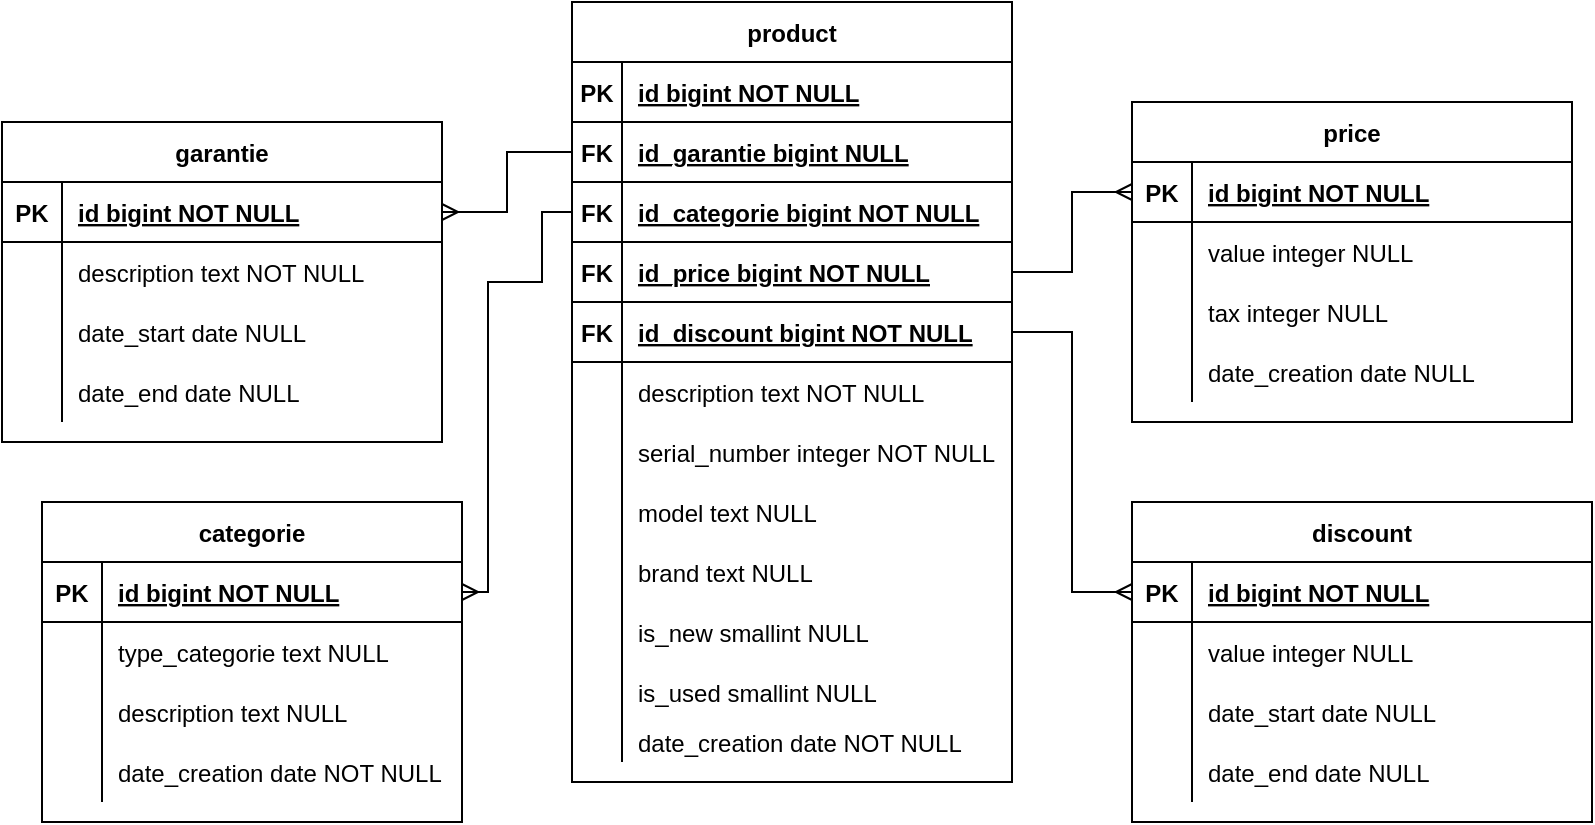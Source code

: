 <mxfile version="14.8.3" type="github">
  <diagram id="R2lEEEUBdFMjLlhIrx00" name="Page-1">
    <mxGraphModel dx="1182" dy="1832" grid="1" gridSize="10" guides="1" tooltips="1" connect="1" arrows="1" fold="1" page="1" pageScale="1" pageWidth="850" pageHeight="1100" math="0" shadow="0" extFonts="Permanent Marker^https://fonts.googleapis.com/css?family=Permanent+Marker">
      <root>
        <mxCell id="0" />
        <mxCell id="1" parent="0" />
        <mxCell id="xagKB5DLQkzwOVzmP2za-1" value="product" style="shape=table;startSize=30;container=1;collapsible=1;childLayout=tableLayout;fixedRows=1;rowLines=0;fontStyle=1;align=center;resizeLast=1;" vertex="1" parent="1">
          <mxGeometry x="315" y="-660" width="220" height="390" as="geometry" />
        </mxCell>
        <mxCell id="xagKB5DLQkzwOVzmP2za-2" value="" style="shape=partialRectangle;collapsible=0;dropTarget=0;pointerEvents=0;fillColor=none;top=0;left=0;bottom=1;right=0;points=[[0,0.5],[1,0.5]];portConstraint=eastwest;" vertex="1" parent="xagKB5DLQkzwOVzmP2za-1">
          <mxGeometry y="30" width="220" height="30" as="geometry" />
        </mxCell>
        <mxCell id="xagKB5DLQkzwOVzmP2za-3" value="PK" style="shape=partialRectangle;connectable=0;fillColor=none;top=0;left=0;bottom=0;right=0;fontStyle=1;overflow=hidden;" vertex="1" parent="xagKB5DLQkzwOVzmP2za-2">
          <mxGeometry width="25" height="30" as="geometry" />
        </mxCell>
        <mxCell id="xagKB5DLQkzwOVzmP2za-4" value="id bigint NOT NULL" style="shape=partialRectangle;connectable=0;fillColor=none;top=0;left=0;bottom=0;right=0;align=left;spacingLeft=6;fontStyle=5;overflow=hidden;" vertex="1" parent="xagKB5DLQkzwOVzmP2za-2">
          <mxGeometry x="25" width="195" height="30" as="geometry" />
        </mxCell>
        <mxCell id="xagKB5DLQkzwOVzmP2za-26" value="" style="shape=partialRectangle;collapsible=0;dropTarget=0;pointerEvents=0;fillColor=none;top=0;left=0;bottom=1;right=0;points=[[0,0.5],[1,0.5]];portConstraint=eastwest;" vertex="1" parent="xagKB5DLQkzwOVzmP2za-1">
          <mxGeometry y="60" width="220" height="30" as="geometry" />
        </mxCell>
        <mxCell id="xagKB5DLQkzwOVzmP2za-27" value="FK" style="shape=partialRectangle;connectable=0;fillColor=none;top=0;left=0;bottom=0;right=0;fontStyle=1;overflow=hidden;" vertex="1" parent="xagKB5DLQkzwOVzmP2za-26">
          <mxGeometry width="25" height="30" as="geometry" />
        </mxCell>
        <mxCell id="xagKB5DLQkzwOVzmP2za-28" value="id_garantie bigint NULL" style="shape=partialRectangle;connectable=0;fillColor=none;top=0;left=0;bottom=0;right=0;align=left;spacingLeft=6;fontStyle=5;overflow=hidden;" vertex="1" parent="xagKB5DLQkzwOVzmP2za-26">
          <mxGeometry x="25" width="195" height="30" as="geometry" />
        </mxCell>
        <mxCell id="xagKB5DLQkzwOVzmP2za-160" value="" style="shape=partialRectangle;collapsible=0;dropTarget=0;pointerEvents=0;fillColor=none;top=0;left=0;bottom=1;right=0;points=[[0,0.5],[1,0.5]];portConstraint=eastwest;" vertex="1" parent="xagKB5DLQkzwOVzmP2za-1">
          <mxGeometry y="90" width="220" height="30" as="geometry" />
        </mxCell>
        <mxCell id="xagKB5DLQkzwOVzmP2za-161" value="FK" style="shape=partialRectangle;connectable=0;fillColor=none;top=0;left=0;bottom=0;right=0;fontStyle=1;overflow=hidden;" vertex="1" parent="xagKB5DLQkzwOVzmP2za-160">
          <mxGeometry width="25" height="30" as="geometry" />
        </mxCell>
        <mxCell id="xagKB5DLQkzwOVzmP2za-162" value="id_categorie bigint NOT NULL" style="shape=partialRectangle;connectable=0;fillColor=none;top=0;left=0;bottom=0;right=0;align=left;spacingLeft=6;fontStyle=5;overflow=hidden;" vertex="1" parent="xagKB5DLQkzwOVzmP2za-160">
          <mxGeometry x="25" width="195" height="30" as="geometry" />
        </mxCell>
        <mxCell id="xagKB5DLQkzwOVzmP2za-164" value="" style="shape=partialRectangle;collapsible=0;dropTarget=0;pointerEvents=0;fillColor=none;top=0;left=0;bottom=1;right=0;points=[[0,0.5],[1,0.5]];portConstraint=eastwest;" vertex="1" parent="xagKB5DLQkzwOVzmP2za-1">
          <mxGeometry y="120" width="220" height="30" as="geometry" />
        </mxCell>
        <mxCell id="xagKB5DLQkzwOVzmP2za-165" value="FK" style="shape=partialRectangle;connectable=0;fillColor=none;top=0;left=0;bottom=0;right=0;fontStyle=1;overflow=hidden;" vertex="1" parent="xagKB5DLQkzwOVzmP2za-164">
          <mxGeometry width="25" height="30" as="geometry" />
        </mxCell>
        <mxCell id="xagKB5DLQkzwOVzmP2za-166" value="id_price bigint NOT NULL" style="shape=partialRectangle;connectable=0;fillColor=none;top=0;left=0;bottom=0;right=0;align=left;spacingLeft=6;fontStyle=5;overflow=hidden;" vertex="1" parent="xagKB5DLQkzwOVzmP2za-164">
          <mxGeometry x="25" width="195" height="30" as="geometry" />
        </mxCell>
        <mxCell id="xagKB5DLQkzwOVzmP2za-203" value="" style="shape=partialRectangle;collapsible=0;dropTarget=0;pointerEvents=0;fillColor=none;top=0;left=0;bottom=1;right=0;points=[[0,0.5],[1,0.5]];portConstraint=eastwest;" vertex="1" parent="xagKB5DLQkzwOVzmP2za-1">
          <mxGeometry y="150" width="220" height="30" as="geometry" />
        </mxCell>
        <mxCell id="xagKB5DLQkzwOVzmP2za-204" value="FK" style="shape=partialRectangle;connectable=0;fillColor=none;top=0;left=0;bottom=0;right=0;fontStyle=1;overflow=hidden;" vertex="1" parent="xagKB5DLQkzwOVzmP2za-203">
          <mxGeometry width="25" height="30" as="geometry" />
        </mxCell>
        <mxCell id="xagKB5DLQkzwOVzmP2za-205" value="id_discount bigint NOT NULL" style="shape=partialRectangle;connectable=0;fillColor=none;top=0;left=0;bottom=0;right=0;align=left;spacingLeft=6;fontStyle=5;overflow=hidden;" vertex="1" parent="xagKB5DLQkzwOVzmP2za-203">
          <mxGeometry x="25" width="195" height="30" as="geometry" />
        </mxCell>
        <mxCell id="xagKB5DLQkzwOVzmP2za-5" value="" style="shape=partialRectangle;collapsible=0;dropTarget=0;pointerEvents=0;fillColor=none;top=0;left=0;bottom=0;right=0;points=[[0,0.5],[1,0.5]];portConstraint=eastwest;" vertex="1" parent="xagKB5DLQkzwOVzmP2za-1">
          <mxGeometry y="180" width="220" height="30" as="geometry" />
        </mxCell>
        <mxCell id="xagKB5DLQkzwOVzmP2za-6" value="" style="shape=partialRectangle;connectable=0;fillColor=none;top=0;left=0;bottom=0;right=0;editable=1;overflow=hidden;" vertex="1" parent="xagKB5DLQkzwOVzmP2za-5">
          <mxGeometry width="25" height="30" as="geometry" />
        </mxCell>
        <mxCell id="xagKB5DLQkzwOVzmP2za-7" value="description text NOT NULL" style="shape=partialRectangle;connectable=0;fillColor=none;top=0;left=0;bottom=0;right=0;align=left;spacingLeft=6;overflow=hidden;" vertex="1" parent="xagKB5DLQkzwOVzmP2za-5">
          <mxGeometry x="25" width="195" height="30" as="geometry" />
        </mxCell>
        <mxCell id="xagKB5DLQkzwOVzmP2za-8" value="" style="shape=partialRectangle;collapsible=0;dropTarget=0;pointerEvents=0;fillColor=none;top=0;left=0;bottom=0;right=0;points=[[0,0.5],[1,0.5]];portConstraint=eastwest;" vertex="1" parent="xagKB5DLQkzwOVzmP2za-1">
          <mxGeometry y="210" width="220" height="30" as="geometry" />
        </mxCell>
        <mxCell id="xagKB5DLQkzwOVzmP2za-9" value="" style="shape=partialRectangle;connectable=0;fillColor=none;top=0;left=0;bottom=0;right=0;editable=1;overflow=hidden;" vertex="1" parent="xagKB5DLQkzwOVzmP2za-8">
          <mxGeometry width="25" height="30" as="geometry" />
        </mxCell>
        <mxCell id="xagKB5DLQkzwOVzmP2za-10" value="serial_number integer NOT NULL" style="shape=partialRectangle;connectable=0;fillColor=none;top=0;left=0;bottom=0;right=0;align=left;spacingLeft=6;overflow=hidden;" vertex="1" parent="xagKB5DLQkzwOVzmP2za-8">
          <mxGeometry x="25" width="195" height="30" as="geometry" />
        </mxCell>
        <mxCell id="xagKB5DLQkzwOVzmP2za-17" value="" style="shape=partialRectangle;collapsible=0;dropTarget=0;pointerEvents=0;fillColor=none;top=0;left=0;bottom=0;right=0;points=[[0,0.5],[1,0.5]];portConstraint=eastwest;" vertex="1" parent="xagKB5DLQkzwOVzmP2za-1">
          <mxGeometry y="240" width="220" height="30" as="geometry" />
        </mxCell>
        <mxCell id="xagKB5DLQkzwOVzmP2za-18" value="" style="shape=partialRectangle;connectable=0;fillColor=none;top=0;left=0;bottom=0;right=0;editable=1;overflow=hidden;" vertex="1" parent="xagKB5DLQkzwOVzmP2za-17">
          <mxGeometry width="25" height="30" as="geometry" />
        </mxCell>
        <mxCell id="xagKB5DLQkzwOVzmP2za-19" value="model text NULL" style="shape=partialRectangle;connectable=0;fillColor=none;top=0;left=0;bottom=0;right=0;align=left;spacingLeft=6;overflow=hidden;" vertex="1" parent="xagKB5DLQkzwOVzmP2za-17">
          <mxGeometry x="25" width="195" height="30" as="geometry" />
        </mxCell>
        <mxCell id="xagKB5DLQkzwOVzmP2za-11" value="" style="shape=partialRectangle;collapsible=0;dropTarget=0;pointerEvents=0;fillColor=none;top=0;left=0;bottom=0;right=0;points=[[0,0.5],[1,0.5]];portConstraint=eastwest;" vertex="1" parent="xagKB5DLQkzwOVzmP2za-1">
          <mxGeometry y="270" width="220" height="30" as="geometry" />
        </mxCell>
        <mxCell id="xagKB5DLQkzwOVzmP2za-12" value="" style="shape=partialRectangle;connectable=0;fillColor=none;top=0;left=0;bottom=0;right=0;editable=1;overflow=hidden;" vertex="1" parent="xagKB5DLQkzwOVzmP2za-11">
          <mxGeometry width="25" height="30" as="geometry" />
        </mxCell>
        <mxCell id="xagKB5DLQkzwOVzmP2za-13" value="brand text NULL" style="shape=partialRectangle;connectable=0;fillColor=none;top=0;left=0;bottom=0;right=0;align=left;spacingLeft=6;overflow=hidden;" vertex="1" parent="xagKB5DLQkzwOVzmP2za-11">
          <mxGeometry x="25" width="195" height="30" as="geometry" />
        </mxCell>
        <mxCell id="xagKB5DLQkzwOVzmP2za-14" value="" style="shape=partialRectangle;collapsible=0;dropTarget=0;pointerEvents=0;fillColor=none;top=0;left=0;bottom=0;right=0;points=[[0,0.5],[1,0.5]];portConstraint=eastwest;" vertex="1" parent="xagKB5DLQkzwOVzmP2za-1">
          <mxGeometry y="300" width="220" height="30" as="geometry" />
        </mxCell>
        <mxCell id="xagKB5DLQkzwOVzmP2za-15" value="" style="shape=partialRectangle;connectable=0;fillColor=none;top=0;left=0;bottom=0;right=0;editable=1;overflow=hidden;" vertex="1" parent="xagKB5DLQkzwOVzmP2za-14">
          <mxGeometry width="25" height="30" as="geometry" />
        </mxCell>
        <mxCell id="xagKB5DLQkzwOVzmP2za-16" value="is_new smallint NULL" style="shape=partialRectangle;connectable=0;fillColor=none;top=0;left=0;bottom=0;right=0;align=left;spacingLeft=6;overflow=hidden;" vertex="1" parent="xagKB5DLQkzwOVzmP2za-14">
          <mxGeometry x="25" width="195" height="30" as="geometry" />
        </mxCell>
        <mxCell id="xagKB5DLQkzwOVzmP2za-20" value="" style="shape=partialRectangle;collapsible=0;dropTarget=0;pointerEvents=0;fillColor=none;top=0;left=0;bottom=0;right=0;points=[[0,0.5],[1,0.5]];portConstraint=eastwest;" vertex="1" parent="xagKB5DLQkzwOVzmP2za-1">
          <mxGeometry y="330" width="220" height="30" as="geometry" />
        </mxCell>
        <mxCell id="xagKB5DLQkzwOVzmP2za-21" value="" style="shape=partialRectangle;connectable=0;fillColor=none;top=0;left=0;bottom=0;right=0;editable=1;overflow=hidden;" vertex="1" parent="xagKB5DLQkzwOVzmP2za-20">
          <mxGeometry width="25" height="30" as="geometry" />
        </mxCell>
        <mxCell id="xagKB5DLQkzwOVzmP2za-22" value="is_used smallint NULL" style="shape=partialRectangle;connectable=0;fillColor=none;top=0;left=0;bottom=0;right=0;align=left;spacingLeft=6;overflow=hidden;" vertex="1" parent="xagKB5DLQkzwOVzmP2za-20">
          <mxGeometry x="25" width="195" height="30" as="geometry" />
        </mxCell>
        <mxCell id="xagKB5DLQkzwOVzmP2za-29" value="" style="shape=partialRectangle;collapsible=0;dropTarget=0;pointerEvents=0;fillColor=none;top=0;left=0;bottom=0;right=0;points=[[0,0.5],[1,0.5]];portConstraint=eastwest;" vertex="1" parent="xagKB5DLQkzwOVzmP2za-1">
          <mxGeometry y="360" width="220" height="20" as="geometry" />
        </mxCell>
        <mxCell id="xagKB5DLQkzwOVzmP2za-30" value="" style="shape=partialRectangle;connectable=0;fillColor=none;top=0;left=0;bottom=0;right=0;editable=1;overflow=hidden;" vertex="1" parent="xagKB5DLQkzwOVzmP2za-29">
          <mxGeometry width="25" height="20" as="geometry" />
        </mxCell>
        <mxCell id="xagKB5DLQkzwOVzmP2za-31" value="date_creation date NOT NULL" style="shape=partialRectangle;connectable=0;fillColor=none;top=0;left=0;bottom=0;right=0;align=left;spacingLeft=6;overflow=hidden;" vertex="1" parent="xagKB5DLQkzwOVzmP2za-29">
          <mxGeometry x="25" width="195" height="20" as="geometry" />
        </mxCell>
        <mxCell id="xagKB5DLQkzwOVzmP2za-32" value="garantie" style="shape=table;startSize=30;container=1;collapsible=1;childLayout=tableLayout;fixedRows=1;rowLines=0;fontStyle=1;align=center;resizeLast=1;" vertex="1" parent="1">
          <mxGeometry x="30" y="-600" width="220" height="160" as="geometry" />
        </mxCell>
        <mxCell id="xagKB5DLQkzwOVzmP2za-33" value="" style="shape=partialRectangle;collapsible=0;dropTarget=0;pointerEvents=0;fillColor=none;top=0;left=0;bottom=1;right=0;points=[[0,0.5],[1,0.5]];portConstraint=eastwest;" vertex="1" parent="xagKB5DLQkzwOVzmP2za-32">
          <mxGeometry y="30" width="220" height="30" as="geometry" />
        </mxCell>
        <mxCell id="xagKB5DLQkzwOVzmP2za-34" value="PK" style="shape=partialRectangle;connectable=0;fillColor=none;top=0;left=0;bottom=0;right=0;fontStyle=1;overflow=hidden;" vertex="1" parent="xagKB5DLQkzwOVzmP2za-33">
          <mxGeometry width="30" height="30" as="geometry" />
        </mxCell>
        <mxCell id="xagKB5DLQkzwOVzmP2za-35" value="id bigint NOT NULL" style="shape=partialRectangle;connectable=0;fillColor=none;top=0;left=0;bottom=0;right=0;align=left;spacingLeft=6;fontStyle=5;overflow=hidden;" vertex="1" parent="xagKB5DLQkzwOVzmP2za-33">
          <mxGeometry x="30" width="190" height="30" as="geometry" />
        </mxCell>
        <mxCell id="xagKB5DLQkzwOVzmP2za-36" value="" style="shape=partialRectangle;collapsible=0;dropTarget=0;pointerEvents=0;fillColor=none;top=0;left=0;bottom=0;right=0;points=[[0,0.5],[1,0.5]];portConstraint=eastwest;" vertex="1" parent="xagKB5DLQkzwOVzmP2za-32">
          <mxGeometry y="60" width="220" height="30" as="geometry" />
        </mxCell>
        <mxCell id="xagKB5DLQkzwOVzmP2za-37" value="" style="shape=partialRectangle;connectable=0;fillColor=none;top=0;left=0;bottom=0;right=0;editable=1;overflow=hidden;" vertex="1" parent="xagKB5DLQkzwOVzmP2za-36">
          <mxGeometry width="30" height="30" as="geometry" />
        </mxCell>
        <mxCell id="xagKB5DLQkzwOVzmP2za-38" value="description text NOT NULL" style="shape=partialRectangle;connectable=0;fillColor=none;top=0;left=0;bottom=0;right=0;align=left;spacingLeft=6;overflow=hidden;" vertex="1" parent="xagKB5DLQkzwOVzmP2za-36">
          <mxGeometry x="30" width="190" height="30" as="geometry" />
        </mxCell>
        <mxCell id="xagKB5DLQkzwOVzmP2za-39" value="" style="shape=partialRectangle;collapsible=0;dropTarget=0;pointerEvents=0;fillColor=none;top=0;left=0;bottom=0;right=0;points=[[0,0.5],[1,0.5]];portConstraint=eastwest;" vertex="1" parent="xagKB5DLQkzwOVzmP2za-32">
          <mxGeometry y="90" width="220" height="30" as="geometry" />
        </mxCell>
        <mxCell id="xagKB5DLQkzwOVzmP2za-40" value="" style="shape=partialRectangle;connectable=0;fillColor=none;top=0;left=0;bottom=0;right=0;editable=1;overflow=hidden;" vertex="1" parent="xagKB5DLQkzwOVzmP2za-39">
          <mxGeometry width="30" height="30" as="geometry" />
        </mxCell>
        <mxCell id="xagKB5DLQkzwOVzmP2za-41" value="date_start date NULL" style="shape=partialRectangle;connectable=0;fillColor=none;top=0;left=0;bottom=0;right=0;align=left;spacingLeft=6;overflow=hidden;" vertex="1" parent="xagKB5DLQkzwOVzmP2za-39">
          <mxGeometry x="30" width="190" height="30" as="geometry" />
        </mxCell>
        <mxCell id="xagKB5DLQkzwOVzmP2za-46" value="" style="shape=partialRectangle;collapsible=0;dropTarget=0;pointerEvents=0;fillColor=none;top=0;left=0;bottom=0;right=0;points=[[0,0.5],[1,0.5]];portConstraint=eastwest;" vertex="1" parent="xagKB5DLQkzwOVzmP2za-32">
          <mxGeometry y="120" width="220" height="30" as="geometry" />
        </mxCell>
        <mxCell id="xagKB5DLQkzwOVzmP2za-47" value="" style="shape=partialRectangle;connectable=0;fillColor=none;top=0;left=0;bottom=0;right=0;editable=1;overflow=hidden;" vertex="1" parent="xagKB5DLQkzwOVzmP2za-46">
          <mxGeometry width="30" height="30" as="geometry" />
        </mxCell>
        <mxCell id="xagKB5DLQkzwOVzmP2za-48" value="date_end date NULL" style="shape=partialRectangle;connectable=0;fillColor=none;top=0;left=0;bottom=0;right=0;align=left;spacingLeft=6;overflow=hidden;" vertex="1" parent="xagKB5DLQkzwOVzmP2za-46">
          <mxGeometry x="30" width="190" height="30" as="geometry" />
        </mxCell>
        <mxCell id="xagKB5DLQkzwOVzmP2za-100" value="price" style="shape=table;startSize=30;container=1;collapsible=1;childLayout=tableLayout;fixedRows=1;rowLines=0;fontStyle=1;align=center;resizeLast=1;" vertex="1" parent="1">
          <mxGeometry x="595" y="-610" width="220" height="160" as="geometry" />
        </mxCell>
        <mxCell id="xagKB5DLQkzwOVzmP2za-101" value="" style="shape=partialRectangle;collapsible=0;dropTarget=0;pointerEvents=0;fillColor=none;top=0;left=0;bottom=1;right=0;points=[[0,0.5],[1,0.5]];portConstraint=eastwest;" vertex="1" parent="xagKB5DLQkzwOVzmP2za-100">
          <mxGeometry y="30" width="220" height="30" as="geometry" />
        </mxCell>
        <mxCell id="xagKB5DLQkzwOVzmP2za-102" value="PK" style="shape=partialRectangle;connectable=0;fillColor=none;top=0;left=0;bottom=0;right=0;fontStyle=1;overflow=hidden;" vertex="1" parent="xagKB5DLQkzwOVzmP2za-101">
          <mxGeometry width="30" height="30" as="geometry" />
        </mxCell>
        <mxCell id="xagKB5DLQkzwOVzmP2za-103" value="id bigint NOT NULL" style="shape=partialRectangle;connectable=0;fillColor=none;top=0;left=0;bottom=0;right=0;align=left;spacingLeft=6;fontStyle=5;overflow=hidden;" vertex="1" parent="xagKB5DLQkzwOVzmP2za-101">
          <mxGeometry x="30" width="190" height="30" as="geometry" />
        </mxCell>
        <mxCell id="xagKB5DLQkzwOVzmP2za-104" value="" style="shape=partialRectangle;collapsible=0;dropTarget=0;pointerEvents=0;fillColor=none;top=0;left=0;bottom=0;right=0;points=[[0,0.5],[1,0.5]];portConstraint=eastwest;" vertex="1" parent="xagKB5DLQkzwOVzmP2za-100">
          <mxGeometry y="60" width="220" height="30" as="geometry" />
        </mxCell>
        <mxCell id="xagKB5DLQkzwOVzmP2za-105" value="" style="shape=partialRectangle;connectable=0;fillColor=none;top=0;left=0;bottom=0;right=0;editable=1;overflow=hidden;" vertex="1" parent="xagKB5DLQkzwOVzmP2za-104">
          <mxGeometry width="30" height="30" as="geometry" />
        </mxCell>
        <mxCell id="xagKB5DLQkzwOVzmP2za-106" value="value integer NULL" style="shape=partialRectangle;connectable=0;fillColor=none;top=0;left=0;bottom=0;right=0;align=left;spacingLeft=6;overflow=hidden;" vertex="1" parent="xagKB5DLQkzwOVzmP2za-104">
          <mxGeometry x="30" width="190" height="30" as="geometry" />
        </mxCell>
        <mxCell id="xagKB5DLQkzwOVzmP2za-107" value="" style="shape=partialRectangle;collapsible=0;dropTarget=0;pointerEvents=0;fillColor=none;top=0;left=0;bottom=0;right=0;points=[[0,0.5],[1,0.5]];portConstraint=eastwest;" vertex="1" parent="xagKB5DLQkzwOVzmP2za-100">
          <mxGeometry y="90" width="220" height="30" as="geometry" />
        </mxCell>
        <mxCell id="xagKB5DLQkzwOVzmP2za-108" value="" style="shape=partialRectangle;connectable=0;fillColor=none;top=0;left=0;bottom=0;right=0;editable=1;overflow=hidden;" vertex="1" parent="xagKB5DLQkzwOVzmP2za-107">
          <mxGeometry width="30" height="30" as="geometry" />
        </mxCell>
        <mxCell id="xagKB5DLQkzwOVzmP2za-109" value="tax integer NULL" style="shape=partialRectangle;connectable=0;fillColor=none;top=0;left=0;bottom=0;right=0;align=left;spacingLeft=6;overflow=hidden;" vertex="1" parent="xagKB5DLQkzwOVzmP2za-107">
          <mxGeometry x="30" width="190" height="30" as="geometry" />
        </mxCell>
        <mxCell id="xagKB5DLQkzwOVzmP2za-212" value="" style="shape=partialRectangle;collapsible=0;dropTarget=0;pointerEvents=0;fillColor=none;top=0;left=0;bottom=0;right=0;points=[[0,0.5],[1,0.5]];portConstraint=eastwest;" vertex="1" parent="xagKB5DLQkzwOVzmP2za-100">
          <mxGeometry y="120" width="220" height="30" as="geometry" />
        </mxCell>
        <mxCell id="xagKB5DLQkzwOVzmP2za-213" value="" style="shape=partialRectangle;connectable=0;fillColor=none;top=0;left=0;bottom=0;right=0;editable=1;overflow=hidden;" vertex="1" parent="xagKB5DLQkzwOVzmP2za-212">
          <mxGeometry width="30" height="30" as="geometry" />
        </mxCell>
        <mxCell id="xagKB5DLQkzwOVzmP2za-214" value="date_creation date NULL" style="shape=partialRectangle;connectable=0;fillColor=none;top=0;left=0;bottom=0;right=0;align=left;spacingLeft=6;overflow=hidden;" vertex="1" parent="xagKB5DLQkzwOVzmP2za-212">
          <mxGeometry x="30" width="190" height="30" as="geometry" />
        </mxCell>
        <mxCell id="xagKB5DLQkzwOVzmP2za-117" value="discount" style="shape=table;startSize=30;container=1;collapsible=1;childLayout=tableLayout;fixedRows=1;rowLines=0;fontStyle=1;align=center;resizeLast=1;" vertex="1" parent="1">
          <mxGeometry x="595" y="-410" width="230" height="160" as="geometry" />
        </mxCell>
        <mxCell id="xagKB5DLQkzwOVzmP2za-118" value="" style="shape=partialRectangle;collapsible=0;dropTarget=0;pointerEvents=0;fillColor=none;top=0;left=0;bottom=1;right=0;points=[[0,0.5],[1,0.5]];portConstraint=eastwest;" vertex="1" parent="xagKB5DLQkzwOVzmP2za-117">
          <mxGeometry y="30" width="230" height="30" as="geometry" />
        </mxCell>
        <mxCell id="xagKB5DLQkzwOVzmP2za-119" value="PK" style="shape=partialRectangle;connectable=0;fillColor=none;top=0;left=0;bottom=0;right=0;fontStyle=1;overflow=hidden;" vertex="1" parent="xagKB5DLQkzwOVzmP2za-118">
          <mxGeometry width="30" height="30" as="geometry" />
        </mxCell>
        <mxCell id="xagKB5DLQkzwOVzmP2za-120" value="id bigint NOT NULL" style="shape=partialRectangle;connectable=0;fillColor=none;top=0;left=0;bottom=0;right=0;align=left;spacingLeft=6;fontStyle=5;overflow=hidden;" vertex="1" parent="xagKB5DLQkzwOVzmP2za-118">
          <mxGeometry x="30" width="200" height="30" as="geometry" />
        </mxCell>
        <mxCell id="xagKB5DLQkzwOVzmP2za-121" value="" style="shape=partialRectangle;collapsible=0;dropTarget=0;pointerEvents=0;fillColor=none;top=0;left=0;bottom=0;right=0;points=[[0,0.5],[1,0.5]];portConstraint=eastwest;" vertex="1" parent="xagKB5DLQkzwOVzmP2za-117">
          <mxGeometry y="60" width="230" height="30" as="geometry" />
        </mxCell>
        <mxCell id="xagKB5DLQkzwOVzmP2za-122" value="" style="shape=partialRectangle;connectable=0;fillColor=none;top=0;left=0;bottom=0;right=0;editable=1;overflow=hidden;" vertex="1" parent="xagKB5DLQkzwOVzmP2za-121">
          <mxGeometry width="30" height="30" as="geometry" />
        </mxCell>
        <mxCell id="xagKB5DLQkzwOVzmP2za-123" value="value integer NULL" style="shape=partialRectangle;connectable=0;fillColor=none;top=0;left=0;bottom=0;right=0;align=left;spacingLeft=6;overflow=hidden;" vertex="1" parent="xagKB5DLQkzwOVzmP2za-121">
          <mxGeometry x="30" width="200" height="30" as="geometry" />
        </mxCell>
        <mxCell id="xagKB5DLQkzwOVzmP2za-124" value="" style="shape=partialRectangle;collapsible=0;dropTarget=0;pointerEvents=0;fillColor=none;top=0;left=0;bottom=0;right=0;points=[[0,0.5],[1,0.5]];portConstraint=eastwest;" vertex="1" parent="xagKB5DLQkzwOVzmP2za-117">
          <mxGeometry y="90" width="230" height="30" as="geometry" />
        </mxCell>
        <mxCell id="xagKB5DLQkzwOVzmP2za-125" value="" style="shape=partialRectangle;connectable=0;fillColor=none;top=0;left=0;bottom=0;right=0;editable=1;overflow=hidden;" vertex="1" parent="xagKB5DLQkzwOVzmP2za-124">
          <mxGeometry width="30" height="30" as="geometry" />
        </mxCell>
        <mxCell id="xagKB5DLQkzwOVzmP2za-126" value="date_start date NULL" style="shape=partialRectangle;connectable=0;fillColor=none;top=0;left=0;bottom=0;right=0;align=left;spacingLeft=6;overflow=hidden;" vertex="1" parent="xagKB5DLQkzwOVzmP2za-124">
          <mxGeometry x="30" width="200" height="30" as="geometry" />
        </mxCell>
        <mxCell id="xagKB5DLQkzwOVzmP2za-127" value="" style="shape=partialRectangle;collapsible=0;dropTarget=0;pointerEvents=0;fillColor=none;top=0;left=0;bottom=0;right=0;points=[[0,0.5],[1,0.5]];portConstraint=eastwest;" vertex="1" parent="xagKB5DLQkzwOVzmP2za-117">
          <mxGeometry y="120" width="230" height="30" as="geometry" />
        </mxCell>
        <mxCell id="xagKB5DLQkzwOVzmP2za-128" value="" style="shape=partialRectangle;connectable=0;fillColor=none;top=0;left=0;bottom=0;right=0;editable=1;overflow=hidden;" vertex="1" parent="xagKB5DLQkzwOVzmP2za-127">
          <mxGeometry width="30" height="30" as="geometry" />
        </mxCell>
        <mxCell id="xagKB5DLQkzwOVzmP2za-129" value="date_end date NULL" style="shape=partialRectangle;connectable=0;fillColor=none;top=0;left=0;bottom=0;right=0;align=left;spacingLeft=6;overflow=hidden;" vertex="1" parent="xagKB5DLQkzwOVzmP2za-127">
          <mxGeometry x="30" width="200" height="30" as="geometry" />
        </mxCell>
        <mxCell id="xagKB5DLQkzwOVzmP2za-142" value="categorie" style="shape=table;startSize=30;container=1;collapsible=1;childLayout=tableLayout;fixedRows=1;rowLines=0;fontStyle=1;align=center;resizeLast=1;" vertex="1" parent="1">
          <mxGeometry x="50" y="-410" width="210" height="160" as="geometry" />
        </mxCell>
        <mxCell id="xagKB5DLQkzwOVzmP2za-156" value="" style="shape=partialRectangle;collapsible=0;dropTarget=0;pointerEvents=0;fillColor=none;top=0;left=0;bottom=1;right=0;points=[[0,0.5],[1,0.5]];portConstraint=eastwest;" vertex="1" parent="xagKB5DLQkzwOVzmP2za-142">
          <mxGeometry y="30" width="210" height="30" as="geometry" />
        </mxCell>
        <mxCell id="xagKB5DLQkzwOVzmP2za-157" value="PK" style="shape=partialRectangle;connectable=0;fillColor=none;top=0;left=0;bottom=0;right=0;fontStyle=1;overflow=hidden;" vertex="1" parent="xagKB5DLQkzwOVzmP2za-156">
          <mxGeometry width="30" height="30" as="geometry" />
        </mxCell>
        <mxCell id="xagKB5DLQkzwOVzmP2za-158" value="id bigint NOT NULL" style="shape=partialRectangle;connectable=0;fillColor=none;top=0;left=0;bottom=0;right=0;align=left;spacingLeft=6;fontStyle=5;overflow=hidden;" vertex="1" parent="xagKB5DLQkzwOVzmP2za-156">
          <mxGeometry x="30" width="180" height="30" as="geometry" />
        </mxCell>
        <mxCell id="xagKB5DLQkzwOVzmP2za-146" value="" style="shape=partialRectangle;collapsible=0;dropTarget=0;pointerEvents=0;fillColor=none;top=0;left=0;bottom=0;right=0;points=[[0,0.5],[1,0.5]];portConstraint=eastwest;" vertex="1" parent="xagKB5DLQkzwOVzmP2za-142">
          <mxGeometry y="60" width="210" height="30" as="geometry" />
        </mxCell>
        <mxCell id="xagKB5DLQkzwOVzmP2za-147" value="" style="shape=partialRectangle;connectable=0;fillColor=none;top=0;left=0;bottom=0;right=0;editable=1;overflow=hidden;" vertex="1" parent="xagKB5DLQkzwOVzmP2za-146">
          <mxGeometry width="30" height="30" as="geometry" />
        </mxCell>
        <mxCell id="xagKB5DLQkzwOVzmP2za-148" value="type_categorie text NULL" style="shape=partialRectangle;connectable=0;fillColor=none;top=0;left=0;bottom=0;right=0;align=left;spacingLeft=6;overflow=hidden;" vertex="1" parent="xagKB5DLQkzwOVzmP2za-146">
          <mxGeometry x="30" width="180" height="30" as="geometry" />
        </mxCell>
        <mxCell id="xagKB5DLQkzwOVzmP2za-149" value="" style="shape=partialRectangle;collapsible=0;dropTarget=0;pointerEvents=0;fillColor=none;top=0;left=0;bottom=0;right=0;points=[[0,0.5],[1,0.5]];portConstraint=eastwest;" vertex="1" parent="xagKB5DLQkzwOVzmP2za-142">
          <mxGeometry y="90" width="210" height="30" as="geometry" />
        </mxCell>
        <mxCell id="xagKB5DLQkzwOVzmP2za-150" value="" style="shape=partialRectangle;connectable=0;fillColor=none;top=0;left=0;bottom=0;right=0;editable=1;overflow=hidden;" vertex="1" parent="xagKB5DLQkzwOVzmP2za-149">
          <mxGeometry width="30" height="30" as="geometry" />
        </mxCell>
        <mxCell id="xagKB5DLQkzwOVzmP2za-151" value="description text NULL" style="shape=partialRectangle;connectable=0;fillColor=none;top=0;left=0;bottom=0;right=0;align=left;spacingLeft=6;overflow=hidden;" vertex="1" parent="xagKB5DLQkzwOVzmP2za-149">
          <mxGeometry x="30" width="180" height="30" as="geometry" />
        </mxCell>
        <mxCell id="xagKB5DLQkzwOVzmP2za-152" value="" style="shape=partialRectangle;collapsible=0;dropTarget=0;pointerEvents=0;fillColor=none;top=0;left=0;bottom=0;right=0;points=[[0,0.5],[1,0.5]];portConstraint=eastwest;" vertex="1" parent="xagKB5DLQkzwOVzmP2za-142">
          <mxGeometry y="120" width="210" height="30" as="geometry" />
        </mxCell>
        <mxCell id="xagKB5DLQkzwOVzmP2za-153" value="" style="shape=partialRectangle;connectable=0;fillColor=none;top=0;left=0;bottom=0;right=0;editable=1;overflow=hidden;" vertex="1" parent="xagKB5DLQkzwOVzmP2za-152">
          <mxGeometry width="30" height="30" as="geometry" />
        </mxCell>
        <mxCell id="xagKB5DLQkzwOVzmP2za-154" value="date_creation date NOT NULL" style="shape=partialRectangle;connectable=0;fillColor=none;top=0;left=0;bottom=0;right=0;align=left;spacingLeft=6;overflow=hidden;" vertex="1" parent="xagKB5DLQkzwOVzmP2za-152">
          <mxGeometry x="30" width="180" height="30" as="geometry" />
        </mxCell>
        <mxCell id="xagKB5DLQkzwOVzmP2za-167" style="edgeStyle=orthogonalEdgeStyle;rounded=0;orthogonalLoop=1;jettySize=auto;html=1;exitX=0;exitY=0.5;exitDx=0;exitDy=0;entryX=1;entryY=0.5;entryDx=0;entryDy=0;endArrow=ERmany;endFill=0;" edge="1" parent="1" source="xagKB5DLQkzwOVzmP2za-26" target="xagKB5DLQkzwOVzmP2za-33">
          <mxGeometry relative="1" as="geometry" />
        </mxCell>
        <mxCell id="xagKB5DLQkzwOVzmP2za-168" style="edgeStyle=orthogonalEdgeStyle;rounded=0;orthogonalLoop=1;jettySize=auto;html=1;exitX=0;exitY=0.5;exitDx=0;exitDy=0;entryX=1;entryY=0.5;entryDx=0;entryDy=0;endArrow=ERmany;endFill=0;" edge="1" parent="1" source="xagKB5DLQkzwOVzmP2za-160" target="xagKB5DLQkzwOVzmP2za-156">
          <mxGeometry relative="1" as="geometry">
            <Array as="points">
              <mxPoint x="300" y="-555" />
              <mxPoint x="300" y="-520" />
              <mxPoint x="273" y="-520" />
              <mxPoint x="273" y="-365" />
            </Array>
          </mxGeometry>
        </mxCell>
        <mxCell id="xagKB5DLQkzwOVzmP2za-206" style="edgeStyle=orthogonalEdgeStyle;rounded=0;orthogonalLoop=1;jettySize=auto;html=1;exitX=1;exitY=0.5;exitDx=0;exitDy=0;endArrow=ERmany;endFill=0;" edge="1" parent="1" source="xagKB5DLQkzwOVzmP2za-164" target="xagKB5DLQkzwOVzmP2za-101">
          <mxGeometry relative="1" as="geometry" />
        </mxCell>
        <mxCell id="xagKB5DLQkzwOVzmP2za-211" style="edgeStyle=orthogonalEdgeStyle;rounded=0;orthogonalLoop=1;jettySize=auto;html=1;exitX=1;exitY=0.5;exitDx=0;exitDy=0;entryX=0;entryY=0.5;entryDx=0;entryDy=0;endArrow=ERmany;endFill=0;" edge="1" parent="1" source="xagKB5DLQkzwOVzmP2za-203" target="xagKB5DLQkzwOVzmP2za-118">
          <mxGeometry relative="1" as="geometry" />
        </mxCell>
      </root>
    </mxGraphModel>
  </diagram>
</mxfile>
